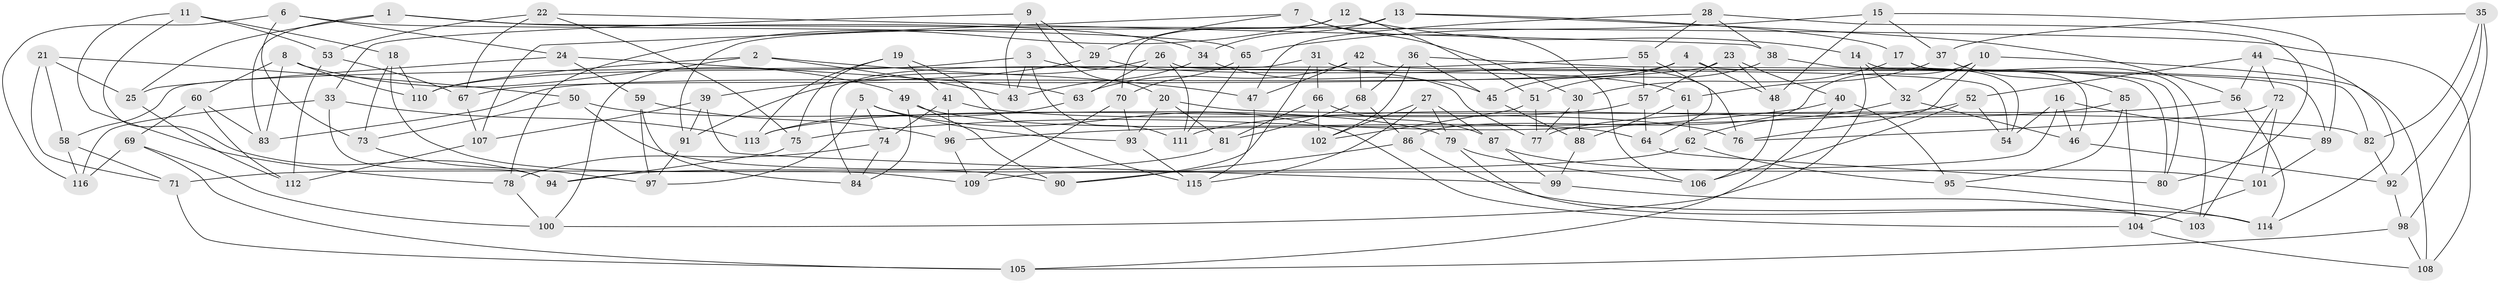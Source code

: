 // Generated by graph-tools (version 1.1) at 2025/38/03/09/25 02:38:12]
// undirected, 116 vertices, 232 edges
graph export_dot {
graph [start="1"]
  node [color=gray90,style=filled];
  1;
  2;
  3;
  4;
  5;
  6;
  7;
  8;
  9;
  10;
  11;
  12;
  13;
  14;
  15;
  16;
  17;
  18;
  19;
  20;
  21;
  22;
  23;
  24;
  25;
  26;
  27;
  28;
  29;
  30;
  31;
  32;
  33;
  34;
  35;
  36;
  37;
  38;
  39;
  40;
  41;
  42;
  43;
  44;
  45;
  46;
  47;
  48;
  49;
  50;
  51;
  52;
  53;
  54;
  55;
  56;
  57;
  58;
  59;
  60;
  61;
  62;
  63;
  64;
  65;
  66;
  67;
  68;
  69;
  70;
  71;
  72;
  73;
  74;
  75;
  76;
  77;
  78;
  79;
  80;
  81;
  82;
  83;
  84;
  85;
  86;
  87;
  88;
  89;
  90;
  91;
  92;
  93;
  94;
  95;
  96;
  97;
  98;
  99;
  100;
  101;
  102;
  103;
  104;
  105;
  106;
  107;
  108;
  109;
  110;
  111;
  112;
  113;
  114;
  115;
  116;
  1 -- 34;
  1 -- 83;
  1 -- 25;
  1 -- 108;
  2 -- 100;
  2 -- 47;
  2 -- 110;
  2 -- 43;
  3 -- 111;
  3 -- 77;
  3 -- 110;
  3 -- 43;
  4 -- 67;
  4 -- 45;
  4 -- 80;
  4 -- 48;
  5 -- 74;
  5 -- 97;
  5 -- 93;
  5 -- 104;
  6 -- 73;
  6 -- 24;
  6 -- 65;
  6 -- 116;
  7 -- 29;
  7 -- 106;
  7 -- 107;
  7 -- 30;
  8 -- 60;
  8 -- 49;
  8 -- 83;
  8 -- 110;
  9 -- 43;
  9 -- 33;
  9 -- 29;
  9 -- 20;
  10 -- 32;
  10 -- 76;
  10 -- 86;
  10 -- 108;
  11 -- 53;
  11 -- 78;
  11 -- 94;
  11 -- 18;
  12 -- 51;
  12 -- 78;
  12 -- 70;
  12 -- 14;
  13 -- 17;
  13 -- 34;
  13 -- 91;
  13 -- 56;
  14 -- 80;
  14 -- 100;
  14 -- 32;
  15 -- 65;
  15 -- 89;
  15 -- 48;
  15 -- 37;
  16 -- 46;
  16 -- 54;
  16 -- 109;
  16 -- 89;
  17 -- 46;
  17 -- 30;
  17 -- 103;
  18 -- 110;
  18 -- 73;
  18 -- 109;
  19 -- 113;
  19 -- 115;
  19 -- 41;
  19 -- 75;
  20 -- 82;
  20 -- 81;
  20 -- 93;
  21 -- 25;
  21 -- 50;
  21 -- 71;
  21 -- 58;
  22 -- 38;
  22 -- 53;
  22 -- 75;
  22 -- 67;
  23 -- 40;
  23 -- 48;
  23 -- 83;
  23 -- 57;
  24 -- 59;
  24 -- 63;
  24 -- 25;
  25 -- 112;
  26 -- 91;
  26 -- 111;
  26 -- 63;
  26 -- 54;
  27 -- 115;
  27 -- 79;
  27 -- 87;
  27 -- 102;
  28 -- 47;
  28 -- 80;
  28 -- 55;
  28 -- 38;
  29 -- 61;
  29 -- 39;
  30 -- 77;
  30 -- 88;
  31 -- 84;
  31 -- 90;
  31 -- 76;
  31 -- 66;
  32 -- 62;
  32 -- 46;
  33 -- 113;
  33 -- 116;
  33 -- 94;
  34 -- 45;
  34 -- 43;
  35 -- 92;
  35 -- 37;
  35 -- 98;
  35 -- 82;
  36 -- 68;
  36 -- 82;
  36 -- 45;
  36 -- 102;
  37 -- 61;
  37 -- 85;
  38 -- 54;
  38 -- 51;
  39 -- 99;
  39 -- 91;
  39 -- 107;
  40 -- 105;
  40 -- 95;
  40 -- 75;
  41 -- 76;
  41 -- 96;
  41 -- 74;
  42 -- 63;
  42 -- 47;
  42 -- 68;
  42 -- 89;
  44 -- 52;
  44 -- 114;
  44 -- 72;
  44 -- 56;
  45 -- 88;
  46 -- 92;
  47 -- 115;
  48 -- 106;
  49 -- 64;
  49 -- 84;
  49 -- 90;
  50 -- 79;
  50 -- 90;
  50 -- 73;
  51 -- 102;
  51 -- 77;
  52 -- 54;
  52 -- 106;
  52 -- 96;
  53 -- 67;
  53 -- 112;
  55 -- 57;
  55 -- 58;
  55 -- 64;
  56 -- 77;
  56 -- 114;
  57 -- 64;
  57 -- 113;
  58 -- 71;
  58 -- 116;
  59 -- 97;
  59 -- 96;
  59 -- 84;
  60 -- 83;
  60 -- 112;
  60 -- 69;
  61 -- 62;
  61 -- 88;
  62 -- 71;
  62 -- 95;
  63 -- 113;
  64 -- 80;
  65 -- 111;
  65 -- 70;
  66 -- 81;
  66 -- 102;
  66 -- 87;
  67 -- 107;
  68 -- 86;
  68 -- 81;
  69 -- 100;
  69 -- 105;
  69 -- 116;
  70 -- 93;
  70 -- 109;
  71 -- 105;
  72 -- 103;
  72 -- 76;
  72 -- 101;
  73 -- 97;
  74 -- 84;
  74 -- 78;
  75 -- 94;
  78 -- 100;
  79 -- 106;
  79 -- 103;
  81 -- 94;
  82 -- 92;
  85 -- 104;
  85 -- 95;
  85 -- 111;
  86 -- 114;
  86 -- 90;
  87 -- 101;
  87 -- 99;
  88 -- 99;
  89 -- 101;
  91 -- 97;
  92 -- 98;
  93 -- 115;
  95 -- 114;
  96 -- 109;
  98 -- 108;
  98 -- 105;
  99 -- 103;
  101 -- 104;
  104 -- 108;
  107 -- 112;
}
